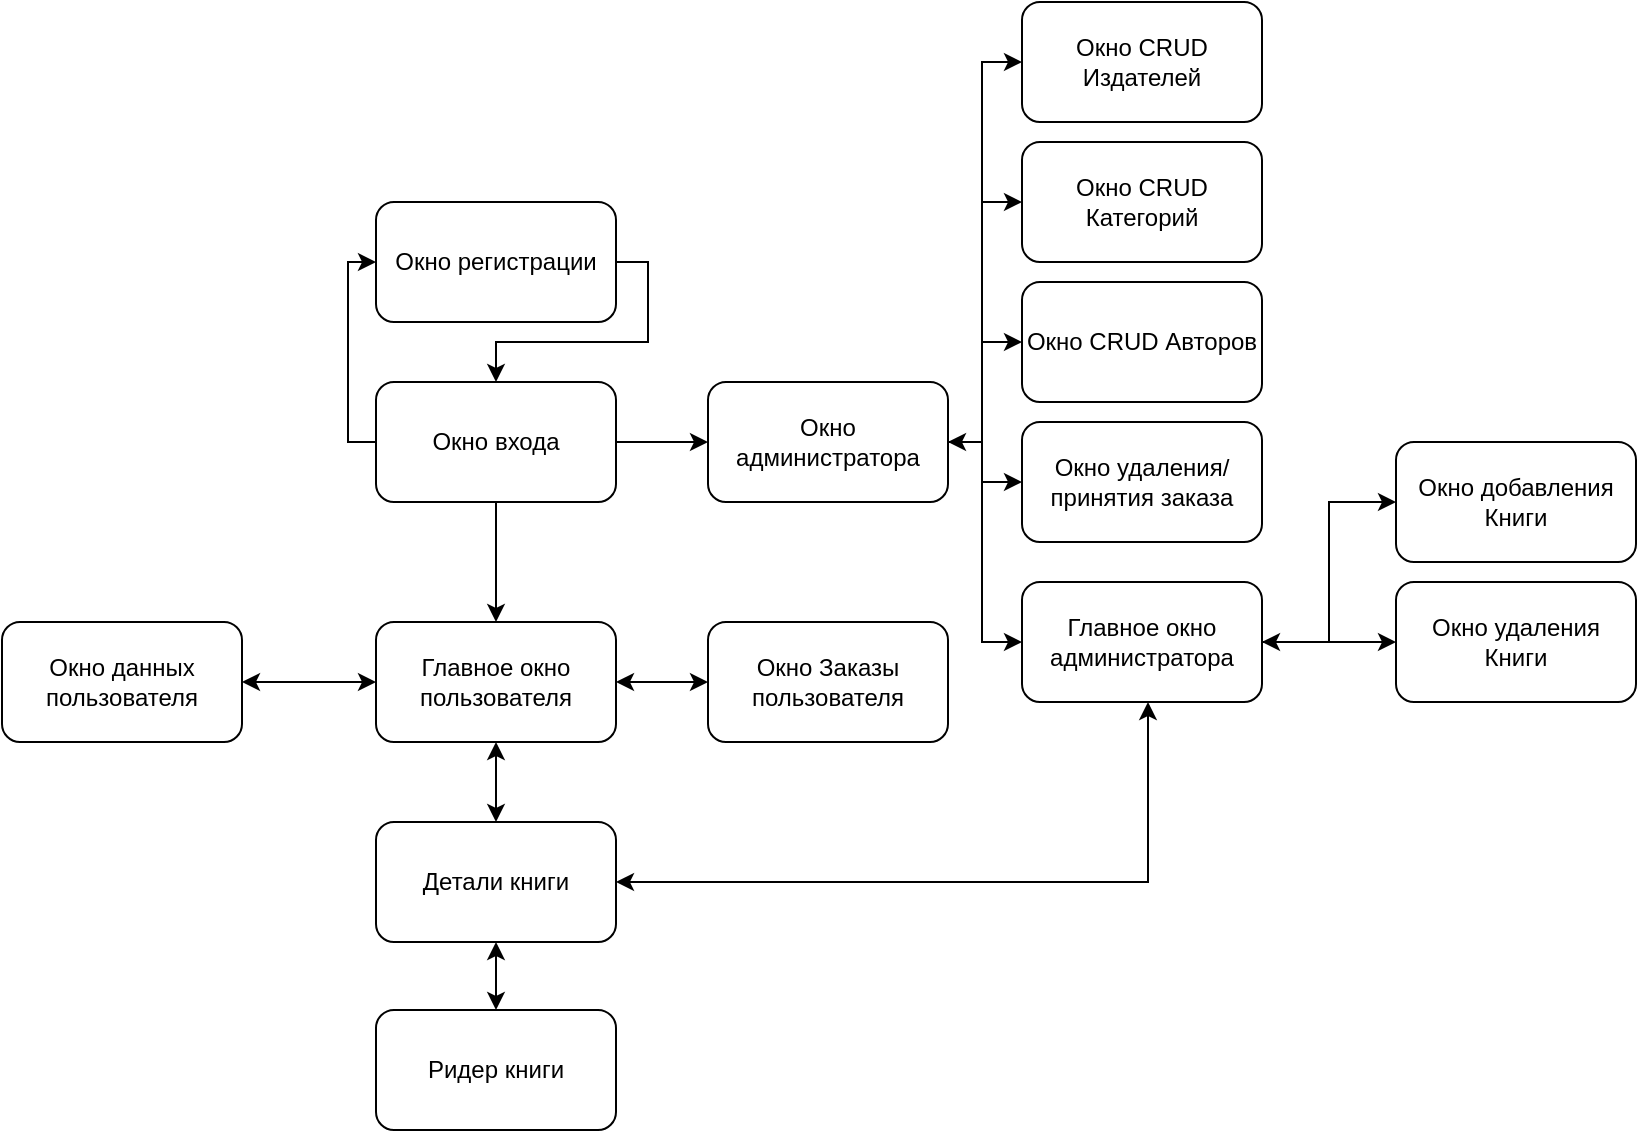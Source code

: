<mxfile version="22.1.2" type="device">
  <diagram name="Страница — 1" id="HM6D_xQ-kNXLYIXKLP8Q">
    <mxGraphModel dx="1221" dy="822" grid="1" gridSize="10" guides="1" tooltips="1" connect="1" arrows="1" fold="1" page="1" pageScale="1" pageWidth="827" pageHeight="1169" math="0" shadow="0">
      <root>
        <mxCell id="0" />
        <mxCell id="1" parent="0" />
        <mxCell id="JRn1rXJDF_g-NUz3-Sir-23" style="edgeStyle=orthogonalEdgeStyle;rounded=0;orthogonalLoop=1;jettySize=auto;html=1;startArrow=classic;startFill=1;entryX=0;entryY=0.5;entryDx=0;entryDy=0;" edge="1" parent="1" source="JRn1rXJDF_g-NUz3-Sir-2" target="JRn1rXJDF_g-NUz3-Sir-51">
          <mxGeometry relative="1" as="geometry" />
        </mxCell>
        <mxCell id="JRn1rXJDF_g-NUz3-Sir-28" style="edgeStyle=orthogonalEdgeStyle;rounded=0;orthogonalLoop=1;jettySize=auto;html=1;startArrow=classic;startFill=1;entryX=1;entryY=0.5;entryDx=0;entryDy=0;" edge="1" parent="1" source="JRn1rXJDF_g-NUz3-Sir-2" target="JRn1rXJDF_g-NUz3-Sir-49">
          <mxGeometry relative="1" as="geometry" />
        </mxCell>
        <mxCell id="JRn1rXJDF_g-NUz3-Sir-2" value="Главное окно пользователя" style="rounded=1;whiteSpace=wrap;html=1;" vertex="1" parent="1">
          <mxGeometry x="197" y="360" width="120" height="60" as="geometry" />
        </mxCell>
        <mxCell id="JRn1rXJDF_g-NUz3-Sir-27" style="edgeStyle=orthogonalEdgeStyle;rounded=0;orthogonalLoop=1;jettySize=auto;html=1;startArrow=classic;startFill=1;" edge="1" parent="1" source="JRn1rXJDF_g-NUz3-Sir-3" target="JRn1rXJDF_g-NUz3-Sir-2">
          <mxGeometry relative="1" as="geometry" />
        </mxCell>
        <mxCell id="JRn1rXJDF_g-NUz3-Sir-3" value="Детали книги" style="rounded=1;whiteSpace=wrap;html=1;" vertex="1" parent="1">
          <mxGeometry x="197" y="460" width="120" height="60" as="geometry" />
        </mxCell>
        <mxCell id="JRn1rXJDF_g-NUz3-Sir-26" style="edgeStyle=orthogonalEdgeStyle;rounded=0;orthogonalLoop=1;jettySize=auto;html=1;startArrow=classic;startFill=1;exitX=0.5;exitY=0;exitDx=0;exitDy=0;" edge="1" parent="1" source="JRn1rXJDF_g-NUz3-Sir-50" target="JRn1rXJDF_g-NUz3-Sir-3">
          <mxGeometry relative="1" as="geometry" />
        </mxCell>
        <mxCell id="JRn1rXJDF_g-NUz3-Sir-30" style="edgeStyle=orthogonalEdgeStyle;rounded=0;orthogonalLoop=1;jettySize=auto;html=1;entryX=0;entryY=0.5;entryDx=0;entryDy=0;" edge="1" parent="1" source="JRn1rXJDF_g-NUz3-Sir-7" target="JRn1rXJDF_g-NUz3-Sir-29">
          <mxGeometry relative="1" as="geometry">
            <Array as="points">
              <mxPoint x="183" y="270" />
              <mxPoint x="183" y="180" />
            </Array>
          </mxGeometry>
        </mxCell>
        <mxCell id="JRn1rXJDF_g-NUz3-Sir-34" style="edgeStyle=orthogonalEdgeStyle;rounded=0;orthogonalLoop=1;jettySize=auto;html=1;" edge="1" parent="1" source="JRn1rXJDF_g-NUz3-Sir-7" target="JRn1rXJDF_g-NUz3-Sir-2">
          <mxGeometry relative="1" as="geometry" />
        </mxCell>
        <mxCell id="JRn1rXJDF_g-NUz3-Sir-36" style="edgeStyle=orthogonalEdgeStyle;rounded=0;orthogonalLoop=1;jettySize=auto;html=1;entryX=0;entryY=0.5;entryDx=0;entryDy=0;" edge="1" parent="1" source="JRn1rXJDF_g-NUz3-Sir-7" target="JRn1rXJDF_g-NUz3-Sir-9">
          <mxGeometry relative="1" as="geometry" />
        </mxCell>
        <mxCell id="JRn1rXJDF_g-NUz3-Sir-7" value="Окно входа" style="rounded=1;whiteSpace=wrap;html=1;" vertex="1" parent="1">
          <mxGeometry x="197" y="240" width="120" height="60" as="geometry" />
        </mxCell>
        <mxCell id="JRn1rXJDF_g-NUz3-Sir-37" style="edgeStyle=orthogonalEdgeStyle;rounded=0;orthogonalLoop=1;jettySize=auto;html=1;" edge="1" parent="1" source="JRn1rXJDF_g-NUz3-Sir-9" target="JRn1rXJDF_g-NUz3-Sir-54">
          <mxGeometry relative="1" as="geometry">
            <mxPoint x="523.0" y="90" as="targetPoint" />
            <Array as="points">
              <mxPoint x="500" y="270" />
              <mxPoint x="500" y="80" />
            </Array>
          </mxGeometry>
        </mxCell>
        <mxCell id="JRn1rXJDF_g-NUz3-Sir-60" style="edgeStyle=orthogonalEdgeStyle;rounded=0;orthogonalLoop=1;jettySize=auto;html=1;" edge="1" parent="1" source="JRn1rXJDF_g-NUz3-Sir-9" target="JRn1rXJDF_g-NUz3-Sir-55">
          <mxGeometry relative="1" as="geometry">
            <Array as="points">
              <mxPoint x="500" y="270" />
              <mxPoint x="500" y="150" />
            </Array>
          </mxGeometry>
        </mxCell>
        <mxCell id="JRn1rXJDF_g-NUz3-Sir-61" style="edgeStyle=orthogonalEdgeStyle;rounded=0;orthogonalLoop=1;jettySize=auto;html=1;" edge="1" parent="1" source="JRn1rXJDF_g-NUz3-Sir-9" target="JRn1rXJDF_g-NUz3-Sir-56">
          <mxGeometry relative="1" as="geometry">
            <Array as="points">
              <mxPoint x="500" y="270" />
              <mxPoint x="500" y="290" />
            </Array>
          </mxGeometry>
        </mxCell>
        <mxCell id="JRn1rXJDF_g-NUz3-Sir-63" style="edgeStyle=orthogonalEdgeStyle;rounded=0;orthogonalLoop=1;jettySize=auto;html=1;startArrow=classic;startFill=1;" edge="1" parent="1" source="JRn1rXJDF_g-NUz3-Sir-9" target="JRn1rXJDF_g-NUz3-Sir-57">
          <mxGeometry relative="1" as="geometry">
            <Array as="points">
              <mxPoint x="500" y="270" />
              <mxPoint x="500" y="220" />
            </Array>
          </mxGeometry>
        </mxCell>
        <mxCell id="JRn1rXJDF_g-NUz3-Sir-64" style="edgeStyle=orthogonalEdgeStyle;rounded=0;orthogonalLoop=1;jettySize=auto;html=1;" edge="1" parent="1" source="JRn1rXJDF_g-NUz3-Sir-9" target="JRn1rXJDF_g-NUz3-Sir-58">
          <mxGeometry relative="1" as="geometry">
            <Array as="points">
              <mxPoint x="500" y="270" />
              <mxPoint x="500" y="370" />
            </Array>
          </mxGeometry>
        </mxCell>
        <mxCell id="JRn1rXJDF_g-NUz3-Sir-9" value="Окно администратора" style="rounded=1;whiteSpace=wrap;html=1;" vertex="1" parent="1">
          <mxGeometry x="363" y="240" width="120" height="60" as="geometry" />
        </mxCell>
        <mxCell id="JRn1rXJDF_g-NUz3-Sir-42" style="edgeStyle=orthogonalEdgeStyle;rounded=0;orthogonalLoop=1;jettySize=auto;html=1;entryX=1;entryY=0.5;entryDx=0;entryDy=0;startArrow=classic;startFill=1;" edge="1" parent="1" source="JRn1rXJDF_g-NUz3-Sir-58" target="JRn1rXJDF_g-NUz3-Sir-3">
          <mxGeometry relative="1" as="geometry">
            <Array as="points">
              <mxPoint x="583" y="490" />
            </Array>
          </mxGeometry>
        </mxCell>
        <mxCell id="JRn1rXJDF_g-NUz3-Sir-47" style="edgeStyle=orthogonalEdgeStyle;rounded=0;orthogonalLoop=1;jettySize=auto;html=1;entryX=0;entryY=0.5;entryDx=0;entryDy=0;" edge="1" parent="1" source="JRn1rXJDF_g-NUz3-Sir-58" target="JRn1rXJDF_g-NUz3-Sir-52">
          <mxGeometry relative="1" as="geometry" />
        </mxCell>
        <mxCell id="JRn1rXJDF_g-NUz3-Sir-48" style="edgeStyle=orthogonalEdgeStyle;rounded=0;orthogonalLoop=1;jettySize=auto;html=1;startArrow=classic;startFill=1;" edge="1" parent="1" source="JRn1rXJDF_g-NUz3-Sir-58" target="JRn1rXJDF_g-NUz3-Sir-53">
          <mxGeometry relative="1" as="geometry" />
        </mxCell>
        <mxCell id="JRn1rXJDF_g-NUz3-Sir-33" style="edgeStyle=orthogonalEdgeStyle;rounded=0;orthogonalLoop=1;jettySize=auto;html=1;" edge="1" parent="1" source="JRn1rXJDF_g-NUz3-Sir-29" target="JRn1rXJDF_g-NUz3-Sir-7">
          <mxGeometry relative="1" as="geometry">
            <Array as="points">
              <mxPoint x="333" y="180" />
              <mxPoint x="333" y="220" />
              <mxPoint x="257" y="220" />
            </Array>
          </mxGeometry>
        </mxCell>
        <mxCell id="JRn1rXJDF_g-NUz3-Sir-29" value="Окно регистрации" style="rounded=1;whiteSpace=wrap;html=1;" vertex="1" parent="1">
          <mxGeometry x="197" y="150" width="120" height="60" as="geometry" />
        </mxCell>
        <mxCell id="JRn1rXJDF_g-NUz3-Sir-49" value="Окно данных пользователя" style="rounded=1;whiteSpace=wrap;html=1;" vertex="1" parent="1">
          <mxGeometry x="10" y="360" width="120" height="60" as="geometry" />
        </mxCell>
        <mxCell id="JRn1rXJDF_g-NUz3-Sir-50" value="Ридер книги" style="rounded=1;whiteSpace=wrap;html=1;" vertex="1" parent="1">
          <mxGeometry x="197" y="554" width="120" height="60" as="geometry" />
        </mxCell>
        <mxCell id="JRn1rXJDF_g-NUz3-Sir-51" value="Окно Заказы пользователя" style="rounded=1;whiteSpace=wrap;html=1;" vertex="1" parent="1">
          <mxGeometry x="363" y="360" width="120" height="60" as="geometry" />
        </mxCell>
        <mxCell id="JRn1rXJDF_g-NUz3-Sir-52" value="Окно добавления Книги" style="rounded=1;whiteSpace=wrap;html=1;" vertex="1" parent="1">
          <mxGeometry x="707" y="270" width="120" height="60" as="geometry" />
        </mxCell>
        <mxCell id="JRn1rXJDF_g-NUz3-Sir-53" value="Окно удаления Книги" style="rounded=1;whiteSpace=wrap;html=1;" vertex="1" parent="1">
          <mxGeometry x="707" y="340" width="120" height="60" as="geometry" />
        </mxCell>
        <mxCell id="JRn1rXJDF_g-NUz3-Sir-54" value="Окно CRUD Издателей" style="rounded=1;whiteSpace=wrap;html=1;" vertex="1" parent="1">
          <mxGeometry x="520" y="50" width="120" height="60" as="geometry" />
        </mxCell>
        <mxCell id="JRn1rXJDF_g-NUz3-Sir-55" value="Окно CRUD Категорий" style="rounded=1;whiteSpace=wrap;html=1;" vertex="1" parent="1">
          <mxGeometry x="520" y="120" width="120" height="60" as="geometry" />
        </mxCell>
        <mxCell id="JRn1rXJDF_g-NUz3-Sir-56" value="Окно удаления/принятия заказа" style="rounded=1;whiteSpace=wrap;html=1;" vertex="1" parent="1">
          <mxGeometry x="520" y="260" width="120" height="60" as="geometry" />
        </mxCell>
        <mxCell id="JRn1rXJDF_g-NUz3-Sir-57" value="Окно CRUD Авторов" style="rounded=1;whiteSpace=wrap;html=1;" vertex="1" parent="1">
          <mxGeometry x="520" y="190" width="120" height="60" as="geometry" />
        </mxCell>
        <mxCell id="JRn1rXJDF_g-NUz3-Sir-58" value="Главное окно администратора" style="rounded=1;whiteSpace=wrap;html=1;" vertex="1" parent="1">
          <mxGeometry x="520" y="340" width="120" height="60" as="geometry" />
        </mxCell>
      </root>
    </mxGraphModel>
  </diagram>
</mxfile>
